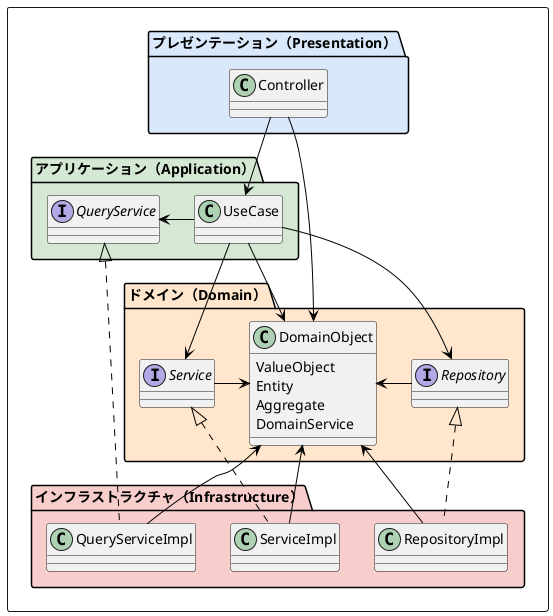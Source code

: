 @startuml LayerStructure_TypicalClass

skinparam sequence {
    ArrowColor #Black
}
skinparam NoteBorderColor #Black

rectangle {
    package "プレゼンテーション（Presentation）" as Presentation #dae8fc {
        class Controller
    }

    package "アプリケーション（Application）" as Application #d5e8d4 {
        class UseCase
        interface QueryService
    }

    package "ドメイン（Domain）" as Domain #ffe6cc {
        class DomainObject {
            ValueObject
            Entity
            Aggregate
            DomainService
        }
        interface Repository
        interface Service
    }

    package "インフラストラクチャ（Infrastructure）" as Infrastructure #f8cecc {
        class RepositoryImpl
        class ServiceImpl
        class QueryServiceImpl
    }

    Controller --> UseCase
    Controller --> DomainObject

    UseCase -> QueryService
    UseCase --> DomainObject
    UseCase --> Repository
    UseCase --> Service

    RepositoryImpl .up.|> Repository
    ServiceImpl .up.|> Service
    QueryServiceImpl .up.|> QueryService

    Repository -> DomainObject
    Service -> DomainObject

    RepositoryImpl -up-> DomainObject
    ServiceImpl -up-> DomainObject
    QueryServiceImpl -up-> DomainObject
}

@enduml
